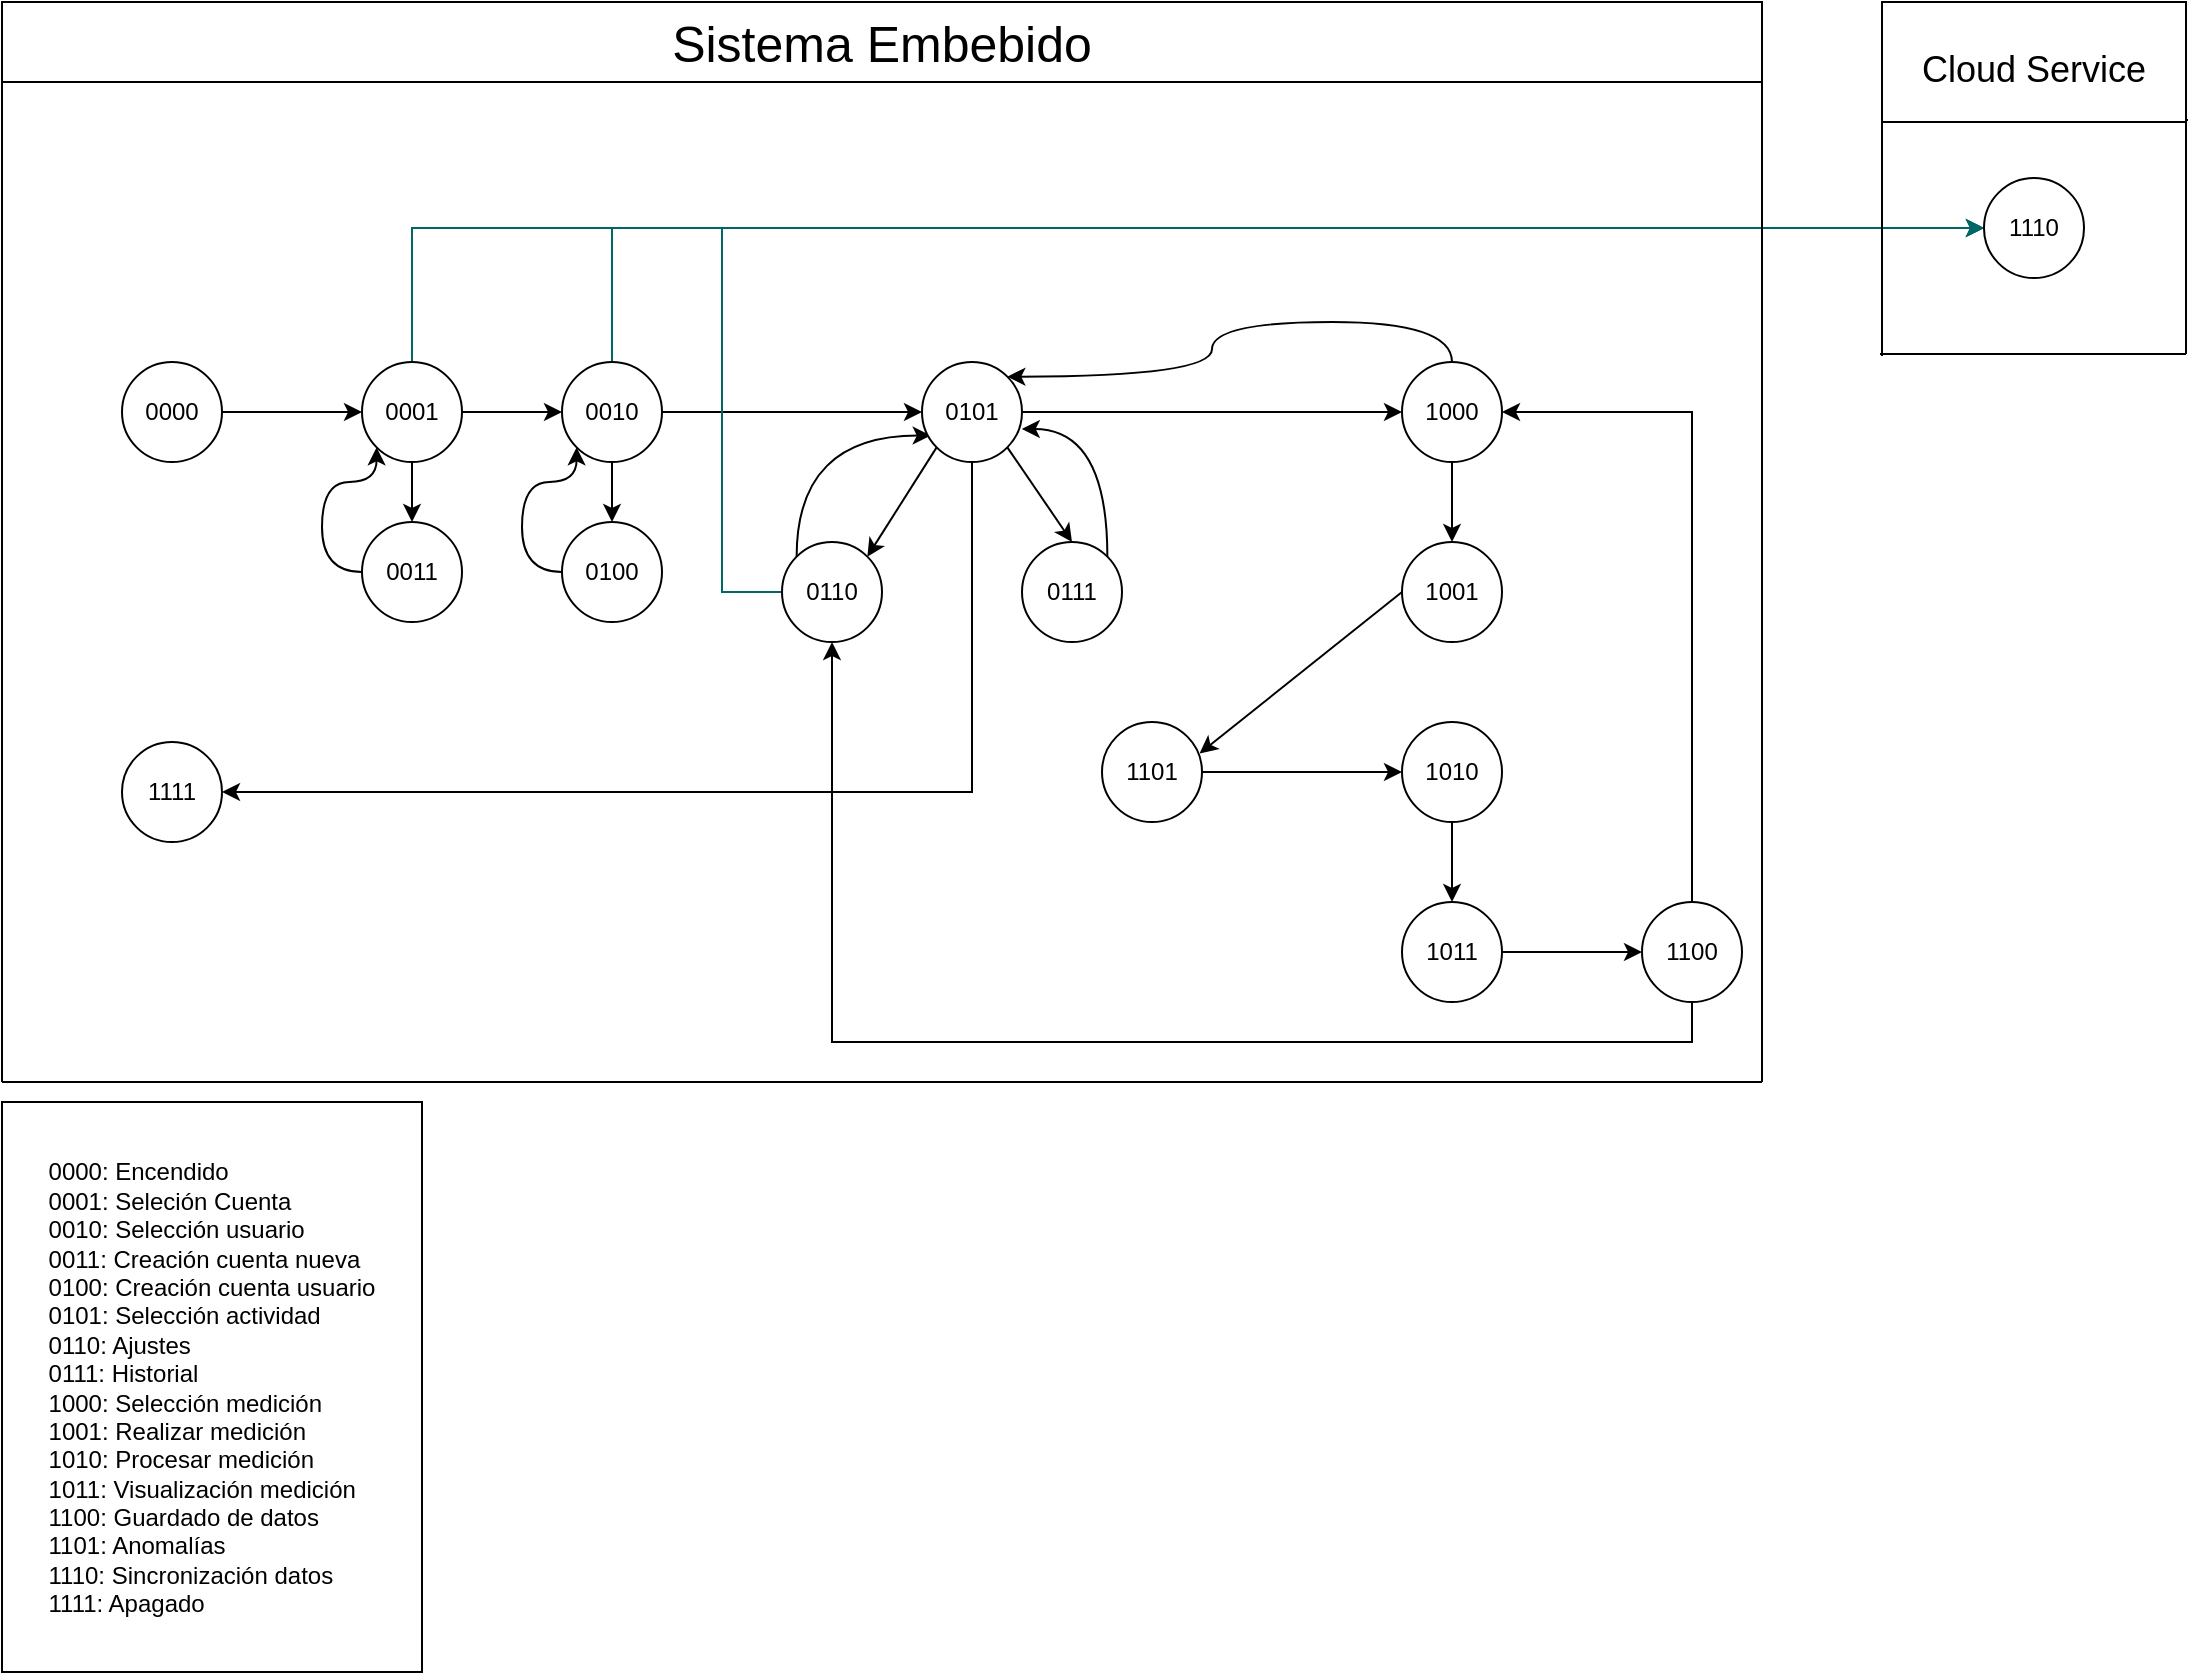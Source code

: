 <mxfile version="15.7.0" type="github">
  <diagram id="FmIkokVJy6Wc5SHlGy2X" name="Page-1">
    <mxGraphModel dx="835" dy="908" grid="0" gridSize="10" guides="1" tooltips="1" connect="1" arrows="1" fold="1" page="0" pageScale="1" pageWidth="1100" pageHeight="850" math="0" shadow="0">
      <root>
        <mxCell id="0" />
        <mxCell id="1" parent="0" />
        <mxCell id="qjmVasq7lAUF9xXz4wal-26" value="" style="edgeStyle=orthogonalEdgeStyle;rounded=0;orthogonalLoop=1;jettySize=auto;html=1;strokeColor=#000000;" edge="1" parent="1" source="qjmVasq7lAUF9xXz4wal-3" target="qjmVasq7lAUF9xXz4wal-6">
          <mxGeometry relative="1" as="geometry" />
        </mxCell>
        <mxCell id="qjmVasq7lAUF9xXz4wal-3" value="0000" style="ellipse;whiteSpace=wrap;html=1;aspect=fixed;" vertex="1" parent="1">
          <mxGeometry x="1180" y="180" width="50" height="50" as="geometry" />
        </mxCell>
        <mxCell id="qjmVasq7lAUF9xXz4wal-4" value="&lt;div style=&quot;text-align: left&quot;&gt;&lt;span&gt;0000: Encendido&lt;/span&gt;&lt;/div&gt;&lt;div style=&quot;text-align: left&quot;&gt;&lt;span&gt;0001: Seleción Cuenta&lt;/span&gt;&lt;/div&gt;&lt;div style=&quot;text-align: left&quot;&gt;&lt;span&gt;0010: Selección usuario&lt;/span&gt;&lt;/div&gt;&lt;div style=&quot;text-align: left&quot;&gt;&lt;span&gt;0011: Creación cuenta nueva&lt;/span&gt;&lt;/div&gt;&lt;div style=&quot;text-align: left&quot;&gt;&lt;span&gt;0100: Creación cuenta usuario&lt;/span&gt;&lt;/div&gt;&lt;div style=&quot;text-align: left&quot;&gt;&lt;span&gt;0101: Selección actividad&lt;/span&gt;&lt;/div&gt;&lt;div style=&quot;text-align: left&quot;&gt;&lt;span&gt;0110: Ajustes&amp;nbsp;&lt;/span&gt;&lt;/div&gt;&lt;div style=&quot;text-align: left&quot;&gt;&lt;span&gt;0111: Historial&lt;/span&gt;&lt;/div&gt;&lt;div style=&quot;text-align: left&quot;&gt;&lt;span&gt;1000: Selección medición&lt;/span&gt;&lt;/div&gt;&lt;div style=&quot;text-align: left&quot;&gt;&lt;span&gt;1001: Realizar medición&lt;/span&gt;&lt;/div&gt;&lt;div style=&quot;text-align: left&quot;&gt;&lt;span&gt;1010: Procesar medición&lt;/span&gt;&lt;/div&gt;&lt;div style=&quot;text-align: left&quot;&gt;&lt;span&gt;1011: Visualización medición&lt;/span&gt;&lt;/div&gt;&lt;div style=&quot;text-align: left&quot;&gt;&lt;span&gt;1100: Guardado de datos&lt;/span&gt;&lt;/div&gt;&lt;div style=&quot;text-align: left&quot;&gt;&lt;span&gt;1101: Anomalías&lt;/span&gt;&lt;/div&gt;&lt;div style=&quot;text-align: left&quot;&gt;&lt;span&gt;1110: Sincronización datos&amp;nbsp;&lt;/span&gt;&lt;/div&gt;&lt;div style=&quot;text-align: left&quot;&gt;&lt;span&gt;1111: Apagado&lt;/span&gt;&lt;/div&gt;" style="text;html=1;strokeColor=default;fillColor=none;align=center;verticalAlign=middle;whiteSpace=wrap;rounded=0;" vertex="1" parent="1">
          <mxGeometry x="1120" y="550" width="210" height="285" as="geometry" />
        </mxCell>
        <mxCell id="qjmVasq7lAUF9xXz4wal-24" value="" style="edgeStyle=orthogonalEdgeStyle;rounded=0;orthogonalLoop=1;jettySize=auto;html=1;strokeColor=#000000;" edge="1" parent="1" source="qjmVasq7lAUF9xXz4wal-6" target="qjmVasq7lAUF9xXz4wal-17">
          <mxGeometry relative="1" as="geometry" />
        </mxCell>
        <mxCell id="qjmVasq7lAUF9xXz4wal-27" value="" style="edgeStyle=orthogonalEdgeStyle;rounded=0;orthogonalLoop=1;jettySize=auto;html=1;strokeColor=#000000;" edge="1" parent="1" source="qjmVasq7lAUF9xXz4wal-6" target="qjmVasq7lAUF9xXz4wal-8">
          <mxGeometry relative="1" as="geometry" />
        </mxCell>
        <mxCell id="qjmVasq7lAUF9xXz4wal-52" style="edgeStyle=orthogonalEdgeStyle;rounded=0;orthogonalLoop=1;jettySize=auto;html=1;exitX=0.5;exitY=0;exitDx=0;exitDy=0;entryX=0;entryY=0.5;entryDx=0;entryDy=0;strokeColor=#006666;" edge="1" parent="1" source="qjmVasq7lAUF9xXz4wal-6" target="qjmVasq7lAUF9xXz4wal-19">
          <mxGeometry relative="1" as="geometry" />
        </mxCell>
        <mxCell id="qjmVasq7lAUF9xXz4wal-6" value="0001" style="ellipse;whiteSpace=wrap;html=1;aspect=fixed;" vertex="1" parent="1">
          <mxGeometry x="1300" y="180" width="50" height="50" as="geometry" />
        </mxCell>
        <mxCell id="qjmVasq7lAUF9xXz4wal-25" value="" style="edgeStyle=orthogonalEdgeStyle;rounded=0;orthogonalLoop=1;jettySize=auto;html=1;strokeColor=#000000;" edge="1" parent="1" source="qjmVasq7lAUF9xXz4wal-8" target="qjmVasq7lAUF9xXz4wal-16">
          <mxGeometry relative="1" as="geometry" />
        </mxCell>
        <mxCell id="qjmVasq7lAUF9xXz4wal-30" value="" style="edgeStyle=none;rounded=0;orthogonalLoop=1;jettySize=auto;html=1;strokeColor=#000000;" edge="1" parent="1" source="qjmVasq7lAUF9xXz4wal-8" target="qjmVasq7lAUF9xXz4wal-15">
          <mxGeometry relative="1" as="geometry">
            <mxPoint x="1530" y="205" as="targetPoint" />
          </mxGeometry>
        </mxCell>
        <mxCell id="qjmVasq7lAUF9xXz4wal-53" style="edgeStyle=orthogonalEdgeStyle;rounded=0;orthogonalLoop=1;jettySize=auto;html=1;exitX=0.5;exitY=0;exitDx=0;exitDy=0;entryX=0;entryY=0.5;entryDx=0;entryDy=0;strokeColor=#006666;" edge="1" parent="1" source="qjmVasq7lAUF9xXz4wal-8" target="qjmVasq7lAUF9xXz4wal-19">
          <mxGeometry relative="1" as="geometry" />
        </mxCell>
        <mxCell id="qjmVasq7lAUF9xXz4wal-8" value="0010" style="ellipse;whiteSpace=wrap;html=1;aspect=fixed;" vertex="1" parent="1">
          <mxGeometry x="1400" y="180" width="50" height="50" as="geometry" />
        </mxCell>
        <mxCell id="qjmVasq7lAUF9xXz4wal-48" style="rounded=0;orthogonalLoop=1;jettySize=auto;html=1;exitX=0;exitY=0.5;exitDx=0;exitDy=0;entryX=0.976;entryY=0.314;entryDx=0;entryDy=0;entryPerimeter=0;strokeColor=#000000;" edge="1" parent="1" source="qjmVasq7lAUF9xXz4wal-10" target="qjmVasq7lAUF9xXz4wal-20">
          <mxGeometry relative="1" as="geometry" />
        </mxCell>
        <mxCell id="qjmVasq7lAUF9xXz4wal-10" value="1001" style="ellipse;whiteSpace=wrap;html=1;aspect=fixed;" vertex="1" parent="1">
          <mxGeometry x="1820" y="270" width="50" height="50" as="geometry" />
        </mxCell>
        <mxCell id="qjmVasq7lAUF9xXz4wal-47" style="edgeStyle=orthogonalEdgeStyle;curved=1;rounded=0;orthogonalLoop=1;jettySize=auto;html=1;exitX=1;exitY=0;exitDx=0;exitDy=0;entryX=0.998;entryY=0.669;entryDx=0;entryDy=0;entryPerimeter=0;strokeColor=#000000;" edge="1" parent="1" source="qjmVasq7lAUF9xXz4wal-11" target="qjmVasq7lAUF9xXz4wal-15">
          <mxGeometry relative="1" as="geometry" />
        </mxCell>
        <mxCell id="qjmVasq7lAUF9xXz4wal-11" value="0111" style="ellipse;whiteSpace=wrap;html=1;aspect=fixed;" vertex="1" parent="1">
          <mxGeometry x="1630" y="270" width="50" height="50" as="geometry" />
        </mxCell>
        <mxCell id="qjmVasq7lAUF9xXz4wal-39" style="edgeStyle=none;rounded=0;orthogonalLoop=1;jettySize=auto;html=1;exitX=0.5;exitY=1;exitDx=0;exitDy=0;entryX=0.5;entryY=0;entryDx=0;entryDy=0;strokeColor=#000000;" edge="1" parent="1" source="qjmVasq7lAUF9xXz4wal-12" target="qjmVasq7lAUF9xXz4wal-10">
          <mxGeometry relative="1" as="geometry" />
        </mxCell>
        <mxCell id="qjmVasq7lAUF9xXz4wal-44" style="edgeStyle=orthogonalEdgeStyle;rounded=0;orthogonalLoop=1;jettySize=auto;html=1;exitX=0.5;exitY=0;exitDx=0;exitDy=0;entryX=1;entryY=0;entryDx=0;entryDy=0;strokeColor=#000000;curved=1;" edge="1" parent="1" source="qjmVasq7lAUF9xXz4wal-12" target="qjmVasq7lAUF9xXz4wal-15">
          <mxGeometry relative="1" as="geometry" />
        </mxCell>
        <mxCell id="qjmVasq7lAUF9xXz4wal-12" value="1000" style="ellipse;whiteSpace=wrap;html=1;aspect=fixed;" vertex="1" parent="1">
          <mxGeometry x="1820" y="180" width="50" height="50" as="geometry" />
        </mxCell>
        <mxCell id="qjmVasq7lAUF9xXz4wal-46" style="edgeStyle=orthogonalEdgeStyle;curved=1;rounded=0;orthogonalLoop=1;jettySize=auto;html=1;exitX=0;exitY=0;exitDx=0;exitDy=0;entryX=0.087;entryY=0.736;entryDx=0;entryDy=0;entryPerimeter=0;strokeColor=#000000;" edge="1" parent="1" source="qjmVasq7lAUF9xXz4wal-14" target="qjmVasq7lAUF9xXz4wal-15">
          <mxGeometry relative="1" as="geometry">
            <Array as="points">
              <mxPoint x="1517" y="217" />
            </Array>
          </mxGeometry>
        </mxCell>
        <mxCell id="qjmVasq7lAUF9xXz4wal-54" style="edgeStyle=orthogonalEdgeStyle;rounded=0;orthogonalLoop=1;jettySize=auto;html=1;entryX=0;entryY=0.5;entryDx=0;entryDy=0;strokeColor=#006666;" edge="1" parent="1" source="qjmVasq7lAUF9xXz4wal-14" target="qjmVasq7lAUF9xXz4wal-19">
          <mxGeometry relative="1" as="geometry">
            <Array as="points">
              <mxPoint x="1480" y="295" />
              <mxPoint x="1480" y="113" />
            </Array>
          </mxGeometry>
        </mxCell>
        <mxCell id="qjmVasq7lAUF9xXz4wal-14" value="0110" style="ellipse;whiteSpace=wrap;html=1;aspect=fixed;" vertex="1" parent="1">
          <mxGeometry x="1510" y="270" width="50" height="50" as="geometry" />
        </mxCell>
        <mxCell id="qjmVasq7lAUF9xXz4wal-34" style="rounded=0;orthogonalLoop=1;jettySize=auto;html=1;exitX=0;exitY=1;exitDx=0;exitDy=0;entryX=1;entryY=0;entryDx=0;entryDy=0;strokeColor=#000000;" edge="1" parent="1" source="qjmVasq7lAUF9xXz4wal-15" target="qjmVasq7lAUF9xXz4wal-14">
          <mxGeometry relative="1" as="geometry" />
        </mxCell>
        <mxCell id="qjmVasq7lAUF9xXz4wal-37" style="edgeStyle=none;rounded=0;orthogonalLoop=1;jettySize=auto;html=1;exitX=1;exitY=0.5;exitDx=0;exitDy=0;strokeColor=#000000;" edge="1" parent="1" source="qjmVasq7lAUF9xXz4wal-15" target="qjmVasq7lAUF9xXz4wal-12">
          <mxGeometry relative="1" as="geometry" />
        </mxCell>
        <mxCell id="qjmVasq7lAUF9xXz4wal-38" style="edgeStyle=none;rounded=0;orthogonalLoop=1;jettySize=auto;html=1;exitX=1;exitY=1;exitDx=0;exitDy=0;entryX=0.5;entryY=0;entryDx=0;entryDy=0;strokeColor=#000000;" edge="1" parent="1" source="qjmVasq7lAUF9xXz4wal-15" target="qjmVasq7lAUF9xXz4wal-11">
          <mxGeometry relative="1" as="geometry" />
        </mxCell>
        <mxCell id="qjmVasq7lAUF9xXz4wal-50" style="edgeStyle=orthogonalEdgeStyle;rounded=0;orthogonalLoop=1;jettySize=auto;html=1;exitX=0.5;exitY=1;exitDx=0;exitDy=0;strokeColor=#000000;" edge="1" parent="1" source="qjmVasq7lAUF9xXz4wal-15" target="qjmVasq7lAUF9xXz4wal-18">
          <mxGeometry relative="1" as="geometry">
            <Array as="points">
              <mxPoint x="1605" y="395" />
            </Array>
          </mxGeometry>
        </mxCell>
        <mxCell id="qjmVasq7lAUF9xXz4wal-15" value="0101" style="ellipse;whiteSpace=wrap;html=1;aspect=fixed;" vertex="1" parent="1">
          <mxGeometry x="1580" y="180" width="50" height="50" as="geometry" />
        </mxCell>
        <mxCell id="qjmVasq7lAUF9xXz4wal-32" style="edgeStyle=orthogonalEdgeStyle;rounded=0;orthogonalLoop=1;jettySize=auto;html=1;exitX=0;exitY=0.5;exitDx=0;exitDy=0;entryX=0;entryY=1;entryDx=0;entryDy=0;strokeColor=#000000;curved=1;" edge="1" parent="1" source="qjmVasq7lAUF9xXz4wal-16" target="qjmVasq7lAUF9xXz4wal-8">
          <mxGeometry relative="1" as="geometry" />
        </mxCell>
        <mxCell id="qjmVasq7lAUF9xXz4wal-16" value="0100" style="ellipse;whiteSpace=wrap;html=1;aspect=fixed;" vertex="1" parent="1">
          <mxGeometry x="1400" y="260" width="50" height="50" as="geometry" />
        </mxCell>
        <mxCell id="qjmVasq7lAUF9xXz4wal-33" style="edgeStyle=orthogonalEdgeStyle;curved=1;rounded=0;orthogonalLoop=1;jettySize=auto;html=1;exitX=0;exitY=0.5;exitDx=0;exitDy=0;entryX=0;entryY=1;entryDx=0;entryDy=0;strokeColor=#000000;" edge="1" parent="1" source="qjmVasq7lAUF9xXz4wal-17" target="qjmVasq7lAUF9xXz4wal-6">
          <mxGeometry relative="1" as="geometry" />
        </mxCell>
        <mxCell id="qjmVasq7lAUF9xXz4wal-17" value="0011" style="ellipse;whiteSpace=wrap;html=1;aspect=fixed;" vertex="1" parent="1">
          <mxGeometry x="1300" y="260" width="50" height="50" as="geometry" />
        </mxCell>
        <mxCell id="qjmVasq7lAUF9xXz4wal-18" value="1111" style="ellipse;whiteSpace=wrap;html=1;aspect=fixed;" vertex="1" parent="1">
          <mxGeometry x="1180" y="370" width="50" height="50" as="geometry" />
        </mxCell>
        <mxCell id="qjmVasq7lAUF9xXz4wal-19" value="1110" style="ellipse;whiteSpace=wrap;html=1;aspect=fixed;" vertex="1" parent="1">
          <mxGeometry x="2111" y="88" width="50" height="50" as="geometry" />
        </mxCell>
        <mxCell id="qjmVasq7lAUF9xXz4wal-49" style="rounded=0;orthogonalLoop=1;jettySize=auto;html=1;exitX=1;exitY=0.5;exitDx=0;exitDy=0;strokeColor=#000000;" edge="1" parent="1" source="qjmVasq7lAUF9xXz4wal-20" target="qjmVasq7lAUF9xXz4wal-23">
          <mxGeometry relative="1" as="geometry" />
        </mxCell>
        <mxCell id="qjmVasq7lAUF9xXz4wal-20" value="1101" style="ellipse;whiteSpace=wrap;html=1;aspect=fixed;" vertex="1" parent="1">
          <mxGeometry x="1670" y="360" width="50" height="50" as="geometry" />
        </mxCell>
        <mxCell id="qjmVasq7lAUF9xXz4wal-43" style="edgeStyle=orthogonalEdgeStyle;rounded=0;orthogonalLoop=1;jettySize=auto;html=1;exitX=0.5;exitY=0;exitDx=0;exitDy=0;entryX=1;entryY=0.5;entryDx=0;entryDy=0;strokeColor=#000000;" edge="1" parent="1" source="qjmVasq7lAUF9xXz4wal-21" target="qjmVasq7lAUF9xXz4wal-12">
          <mxGeometry relative="1" as="geometry" />
        </mxCell>
        <mxCell id="qjmVasq7lAUF9xXz4wal-55" style="edgeStyle=orthogonalEdgeStyle;rounded=0;orthogonalLoop=1;jettySize=auto;html=1;exitX=0.5;exitY=1;exitDx=0;exitDy=0;entryX=0.5;entryY=1;entryDx=0;entryDy=0;strokeColor=#000000;" edge="1" parent="1" source="qjmVasq7lAUF9xXz4wal-21" target="qjmVasq7lAUF9xXz4wal-14">
          <mxGeometry relative="1" as="geometry" />
        </mxCell>
        <mxCell id="qjmVasq7lAUF9xXz4wal-21" value="1100" style="ellipse;whiteSpace=wrap;html=1;aspect=fixed;" vertex="1" parent="1">
          <mxGeometry x="1940" y="450" width="50" height="50" as="geometry" />
        </mxCell>
        <mxCell id="qjmVasq7lAUF9xXz4wal-42" style="edgeStyle=none;rounded=0;orthogonalLoop=1;jettySize=auto;html=1;exitX=1;exitY=0.5;exitDx=0;exitDy=0;entryX=0;entryY=0.5;entryDx=0;entryDy=0;strokeColor=#000000;" edge="1" parent="1" source="qjmVasq7lAUF9xXz4wal-22" target="qjmVasq7lAUF9xXz4wal-21">
          <mxGeometry relative="1" as="geometry" />
        </mxCell>
        <mxCell id="qjmVasq7lAUF9xXz4wal-22" value="1011" style="ellipse;whiteSpace=wrap;html=1;aspect=fixed;" vertex="1" parent="1">
          <mxGeometry x="1820" y="450" width="50" height="50" as="geometry" />
        </mxCell>
        <mxCell id="qjmVasq7lAUF9xXz4wal-41" style="edgeStyle=none;rounded=0;orthogonalLoop=1;jettySize=auto;html=1;exitX=0.5;exitY=1;exitDx=0;exitDy=0;entryX=0.5;entryY=0;entryDx=0;entryDy=0;strokeColor=#000000;" edge="1" parent="1" source="qjmVasq7lAUF9xXz4wal-23" target="qjmVasq7lAUF9xXz4wal-22">
          <mxGeometry relative="1" as="geometry" />
        </mxCell>
        <mxCell id="qjmVasq7lAUF9xXz4wal-23" value="1010" style="ellipse;whiteSpace=wrap;html=1;aspect=fixed;" vertex="1" parent="1">
          <mxGeometry x="1820" y="360" width="50" height="50" as="geometry" />
        </mxCell>
        <mxCell id="qjmVasq7lAUF9xXz4wal-60" value="" style="endArrow=none;html=1;rounded=0;strokeColor=#000000;endFill=0;" edge="1" parent="1">
          <mxGeometry width="50" height="50" relative="1" as="geometry">
            <mxPoint x="1120" y="540" as="sourcePoint" />
            <mxPoint x="1120" y="40" as="targetPoint" />
          </mxGeometry>
        </mxCell>
        <mxCell id="qjmVasq7lAUF9xXz4wal-61" value="" style="endArrow=none;html=1;rounded=0;strokeColor=#000000;endFill=0;" edge="1" parent="1">
          <mxGeometry width="50" height="50" relative="1" as="geometry">
            <mxPoint x="2000" y="540" as="sourcePoint" />
            <mxPoint x="2000" y="40" as="targetPoint" />
          </mxGeometry>
        </mxCell>
        <mxCell id="qjmVasq7lAUF9xXz4wal-62" value="" style="endArrow=none;html=1;rounded=0;strokeColor=#000000;endFill=0;" edge="1" parent="1">
          <mxGeometry width="50" height="50" relative="1" as="geometry">
            <mxPoint x="1120" y="540" as="sourcePoint" />
            <mxPoint x="2000" y="540" as="targetPoint" />
          </mxGeometry>
        </mxCell>
        <mxCell id="qjmVasq7lAUF9xXz4wal-63" value="" style="endArrow=none;html=1;rounded=0;strokeColor=#000000;endFill=0;" edge="1" parent="1">
          <mxGeometry width="50" height="50" relative="1" as="geometry">
            <mxPoint x="1120" y="40" as="sourcePoint" />
            <mxPoint x="2000" y="40" as="targetPoint" />
          </mxGeometry>
        </mxCell>
        <mxCell id="qjmVasq7lAUF9xXz4wal-65" value="&lt;span&gt;Sistema Embebido&lt;/span&gt;" style="rounded=0;whiteSpace=wrap;html=1;shadow=0;glass=0;sketch=0;fontSize=25;strokeColor=#000000;align=center;" vertex="1" parent="1">
          <mxGeometry x="1120" width="880" height="40" as="geometry" />
        </mxCell>
        <mxCell id="qjmVasq7lAUF9xXz4wal-66" value="" style="endArrow=none;html=1;rounded=0;fontSize=25;strokeColor=#000000;" edge="1" parent="1">
          <mxGeometry width="50" height="50" relative="1" as="geometry">
            <mxPoint x="2060" y="177" as="sourcePoint" />
            <mxPoint x="2060" y="60" as="targetPoint" />
          </mxGeometry>
        </mxCell>
        <mxCell id="qjmVasq7lAUF9xXz4wal-67" value="" style="endArrow=none;html=1;rounded=0;fontSize=25;strokeColor=#000000;" edge="1" parent="1">
          <mxGeometry width="50" height="50" relative="1" as="geometry">
            <mxPoint x="2212" y="176" as="sourcePoint" />
            <mxPoint x="2212" y="60" as="targetPoint" />
          </mxGeometry>
        </mxCell>
        <mxCell id="qjmVasq7lAUF9xXz4wal-68" value="" style="endArrow=none;html=1;rounded=0;fontSize=25;strokeColor=#000000;" edge="1" parent="1">
          <mxGeometry width="50" height="50" relative="1" as="geometry">
            <mxPoint x="2059" y="176" as="sourcePoint" />
            <mxPoint x="2212" y="176" as="targetPoint" />
          </mxGeometry>
        </mxCell>
        <mxCell id="qjmVasq7lAUF9xXz4wal-69" value="" style="endArrow=none;html=1;rounded=0;fontSize=25;strokeColor=#000000;" edge="1" parent="1">
          <mxGeometry width="50" height="50" relative="1" as="geometry">
            <mxPoint x="2060" y="59" as="sourcePoint" />
            <mxPoint x="2213" y="59" as="targetPoint" />
          </mxGeometry>
        </mxCell>
        <mxCell id="qjmVasq7lAUF9xXz4wal-70" value="&lt;font style=&quot;font-size: 18px&quot;&gt;Cloud Service&lt;/font&gt;" style="rounded=0;whiteSpace=wrap;html=1;shadow=0;glass=0;sketch=0;fontSize=25;strokeColor=#000000;align=center;" vertex="1" parent="1">
          <mxGeometry x="2060" width="152" height="60" as="geometry" />
        </mxCell>
      </root>
    </mxGraphModel>
  </diagram>
</mxfile>
